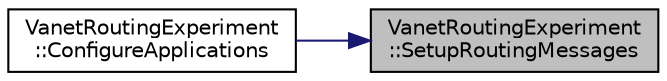 digraph "VanetRoutingExperiment::SetupRoutingMessages"
{
 // LATEX_PDF_SIZE
  edge [fontname="Helvetica",fontsize="10",labelfontname="Helvetica",labelfontsize="10"];
  node [fontname="Helvetica",fontsize="10",shape=record];
  rankdir="RL";
  Node1 [label="VanetRoutingExperiment\l::SetupRoutingMessages",height=0.2,width=0.4,color="black", fillcolor="grey75", style="filled", fontcolor="black",tooltip="Set up generation of packets to be routed through the vehicular network."];
  Node1 -> Node2 [dir="back",color="midnightblue",fontsize="10",style="solid",fontname="Helvetica"];
  Node2 [label="VanetRoutingExperiment\l::ConfigureApplications",height=0.2,width=0.4,color="black", fillcolor="white", style="filled",URL="$class_vanet_routing_experiment.html#ac9ec4394e60b165e355ddbe1eecc78fd",tooltip="Configure applications."];
}
